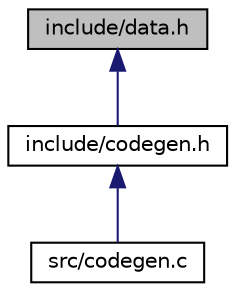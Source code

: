 digraph "include/data.h"
{
 // LATEX_PDF_SIZE
  edge [fontname="Helvetica",fontsize="10",labelfontname="Helvetica",labelfontsize="10"];
  node [fontname="Helvetica",fontsize="10",shape=record];
  Node1 [label="include/data.h",height=0.2,width=0.4,color="black", fillcolor="grey75", style="filled", fontcolor="black",tooltip="Data structures and helper functions to structure the collapsing flow."];
  Node1 -> Node2 [dir="back",color="midnightblue",fontsize="10",style="solid",fontname="Helvetica"];
  Node2 [label="include/codegen.h",height=0.2,width=0.4,color="black", fillcolor="white", style="filled",URL="$codegen_8h.html",tooltip="This file contains the code generation functions."];
  Node2 -> Node3 [dir="back",color="midnightblue",fontsize="10",style="solid",fontname="Helvetica"];
  Node3 [label="src/codegen.c",height=0.2,width=0.4,color="black", fillcolor="white", style="filled",URL="$codegen_8c.html",tooltip="Edits an OpenSCoP representation to generate an output code where loops are collapsed."];
}
